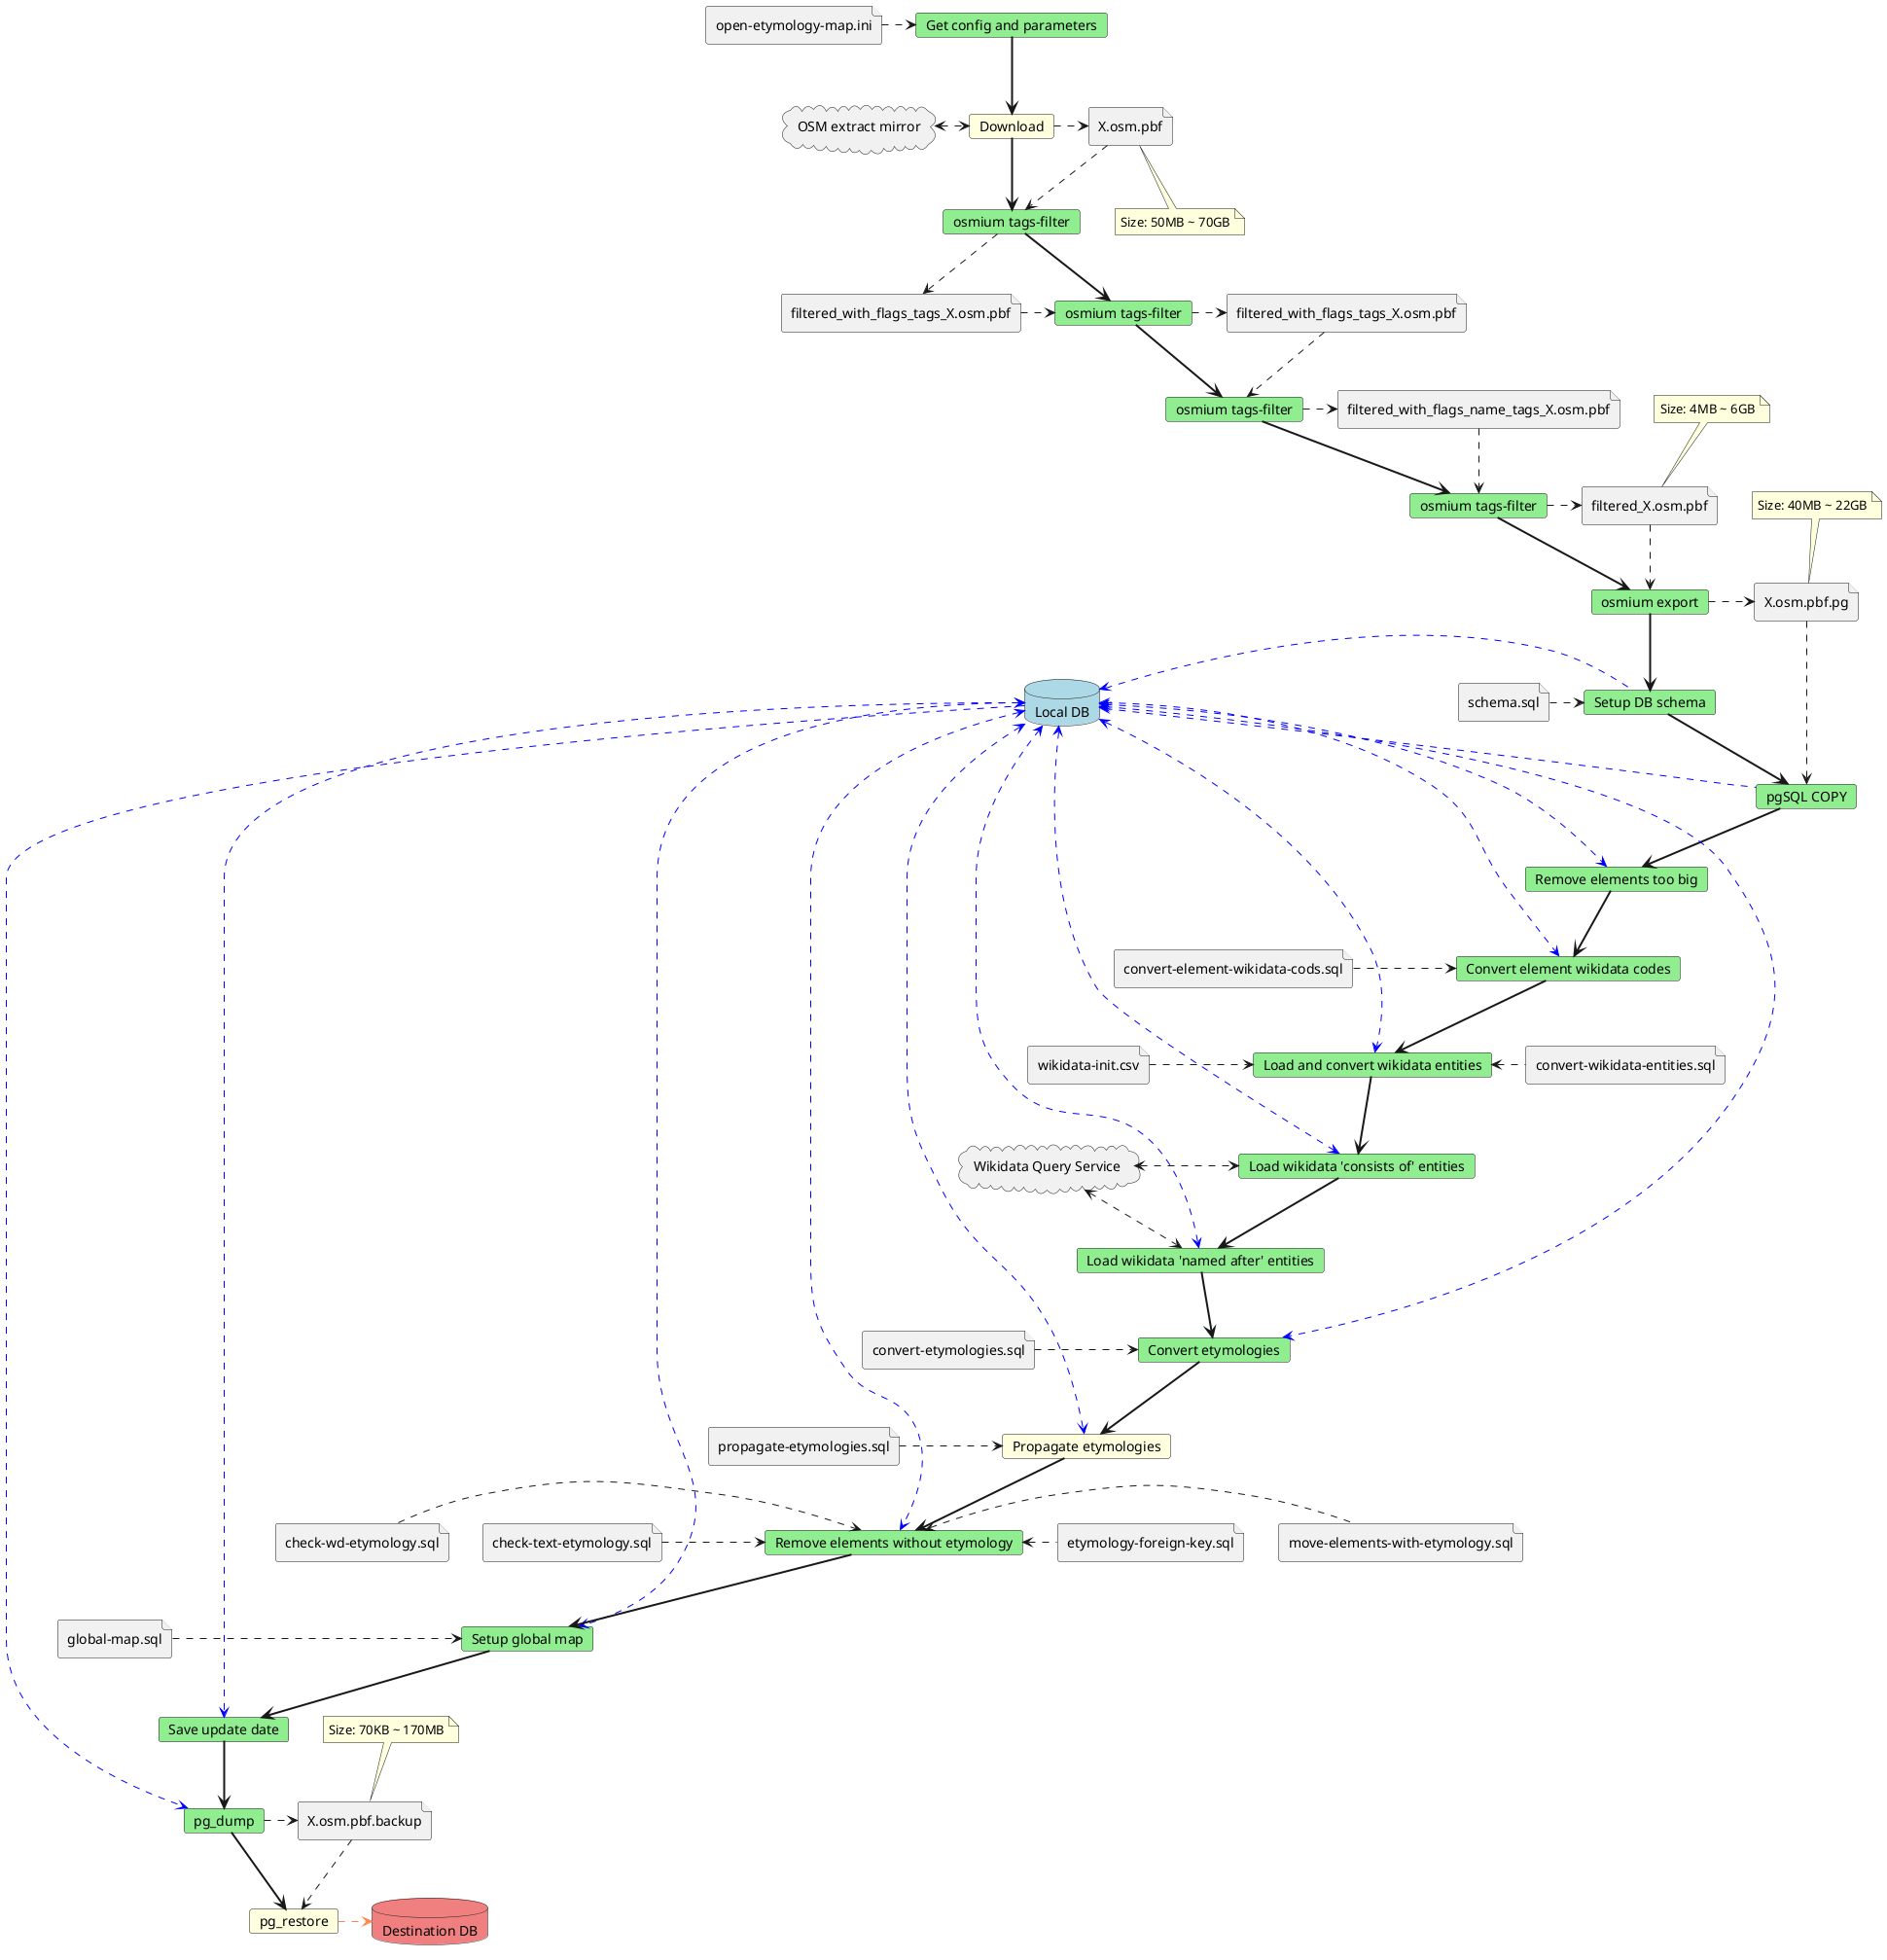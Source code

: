 @startuml db-init

file "open-etymology-map.ini" as conf
card "Get config and parameters" as param #LightGreen
cloud "OSM extract mirror" as mirror
file X.osm.pbf
card Download #LightYellow
mirror <.> Download
conf .> param
param -[bold]-> Download
Download .> X.osm.pbf

note as xsize
  Size: 50MB ~ 70GB
end note
X.osm.pbf .. xsize

card "osmium tags-filter" as filter1 #LightGreen
file filtered_with_flags_tags_X.osm.pbf as file1
X.osm.pbf .> filter1
Download -[bold]-> filter1
filter1 .> file1

card "osmium tags-filter" as filter2 #LightGreen
file filtered_with_flags_tags_X.osm.pbf as file2
file1 .> filter2
filter1 -[bold]-> filter2
filter2 .> file2

card "osmium tags-filter" as filter3 #LightGreen
file filtered_with_flags_name_tags_X.osm.pbf as file3
file2 .> filter3
filter2 -[bold]-> filter3
filter3 .> file3

card "osmium tags-filter" as filter4 #LightGreen
file filtered_X.osm.pbf as file4
file3 .> filter4
filter3 -[bold]-> filter4
filter4 .> file4

note as 4size
  Size: 4MB ~ 6GB
end note
4size .. file4

card "osmium export" as export #LightGreen
file X.osm.pbf.pg as tsv
file4 .> export
filter4 -[bold]-> export
export .> tsv

note as tsvsize
  Size: 40MB ~ 22GB
end note
tsvsize .. tsv

database "Local DB" as db #LightBlue
card "Setup DB schema" as setup #LightGreen
file "schema.sql" as sqlschema
sqlschema .> setup
setup .left.> db #Blue
export -[bold]-> setup

card "pgSQL COPY" as copy #LightGreen
tsv .> copy
setup -[bold]-> copy
copy .left.> db #Blue

card "Remove elements too big" as toobig #LightGreen
toobig <.left.> db #Blue
copy -[bold]-> toobig

card "Convert element wikidata codes" as wdcod #LightGreen
file "convert-element-wikidata-cods.sql" as sqlwdcod
sqlwdcod .> wdcod
wdcod <.left.> db #Blue
toobig -[bold]-> wdcod

card "Load and convert wikidata entities" as wdent #LightGreen
file "wikidata-init.csv" as csv
file "convert-wikidata-entities.sql" as sqlwdent
wdent <. sqlwdent
csv .> wdent
wdent <.left.> db #Blue
wdcod -[bold]-> wdent

card "Load wikidata 'consists of' entities" as wdcoent #LightGreen
cloud "Wikidata Query Service" as wd
wd <.> wdcoent
wdcoent <.left.> db #Blue
wdent -[bold]-> wdcoent

card "Load wikidata 'named after' entities" as wdnaent #LightGreen
wd <.> wdnaent
wdnaent <.left.> db #Blue
wdcoent -[bold]-> wdnaent

card "Convert etymologies" as ety #LightGreen
file "convert-etymologies.sql" as sqlety
sqlety .> ety
ety <.left.> db #Blue
wdnaent -[bold]-> ety

card "Propagate etymologies" as propagate #LightYellow
file "propagate-etymologies.sql" as sqlpropagate
sqlpropagate .> propagate
propagate <.left.> db #Blue
ety -[bold]-> propagate

card "Remove elements without etymology" as temp #LightGreen
file "check-wd-etymology.sql" as sqlwd
file "check-text-etymology.sql" as sqltext
file "move-elements-with-etymology.sql" as sqltemp
file "etymology-foreign-key.sql" as sqlfk
sqlwd .> temp
sqltext .> temp
temp <. sqltemp
temp <. sqlfk
temp <.left.> db #Blue
propagate -[bold]-> temp

card "Setup global map" as global #LightGreen
file "global-map.sql" as sqlglobal
sqlglobal .> global
global <.left.> db #Blue
temp -[bold]-> global

card "Save update date" as date #LightGreen
date <.left.> db #Blue
global -[bold]-> date

file X.osm.pbf.backup as backup
card pg_dump #LightGreen
db .> pg_dump #Blue
pg_dump .> backup
date -[bold]-> pg_dump

note as busize
  Size: 70KB ~ 170MB
end note
busize .. backup

database "Destination DB" as destdb #LightCoral
card pg_restore #LightYellow
backup .> pg_restore
pg_restore .> destdb #Coral
pg_dump -[bold]-> pg_restore

@enduml